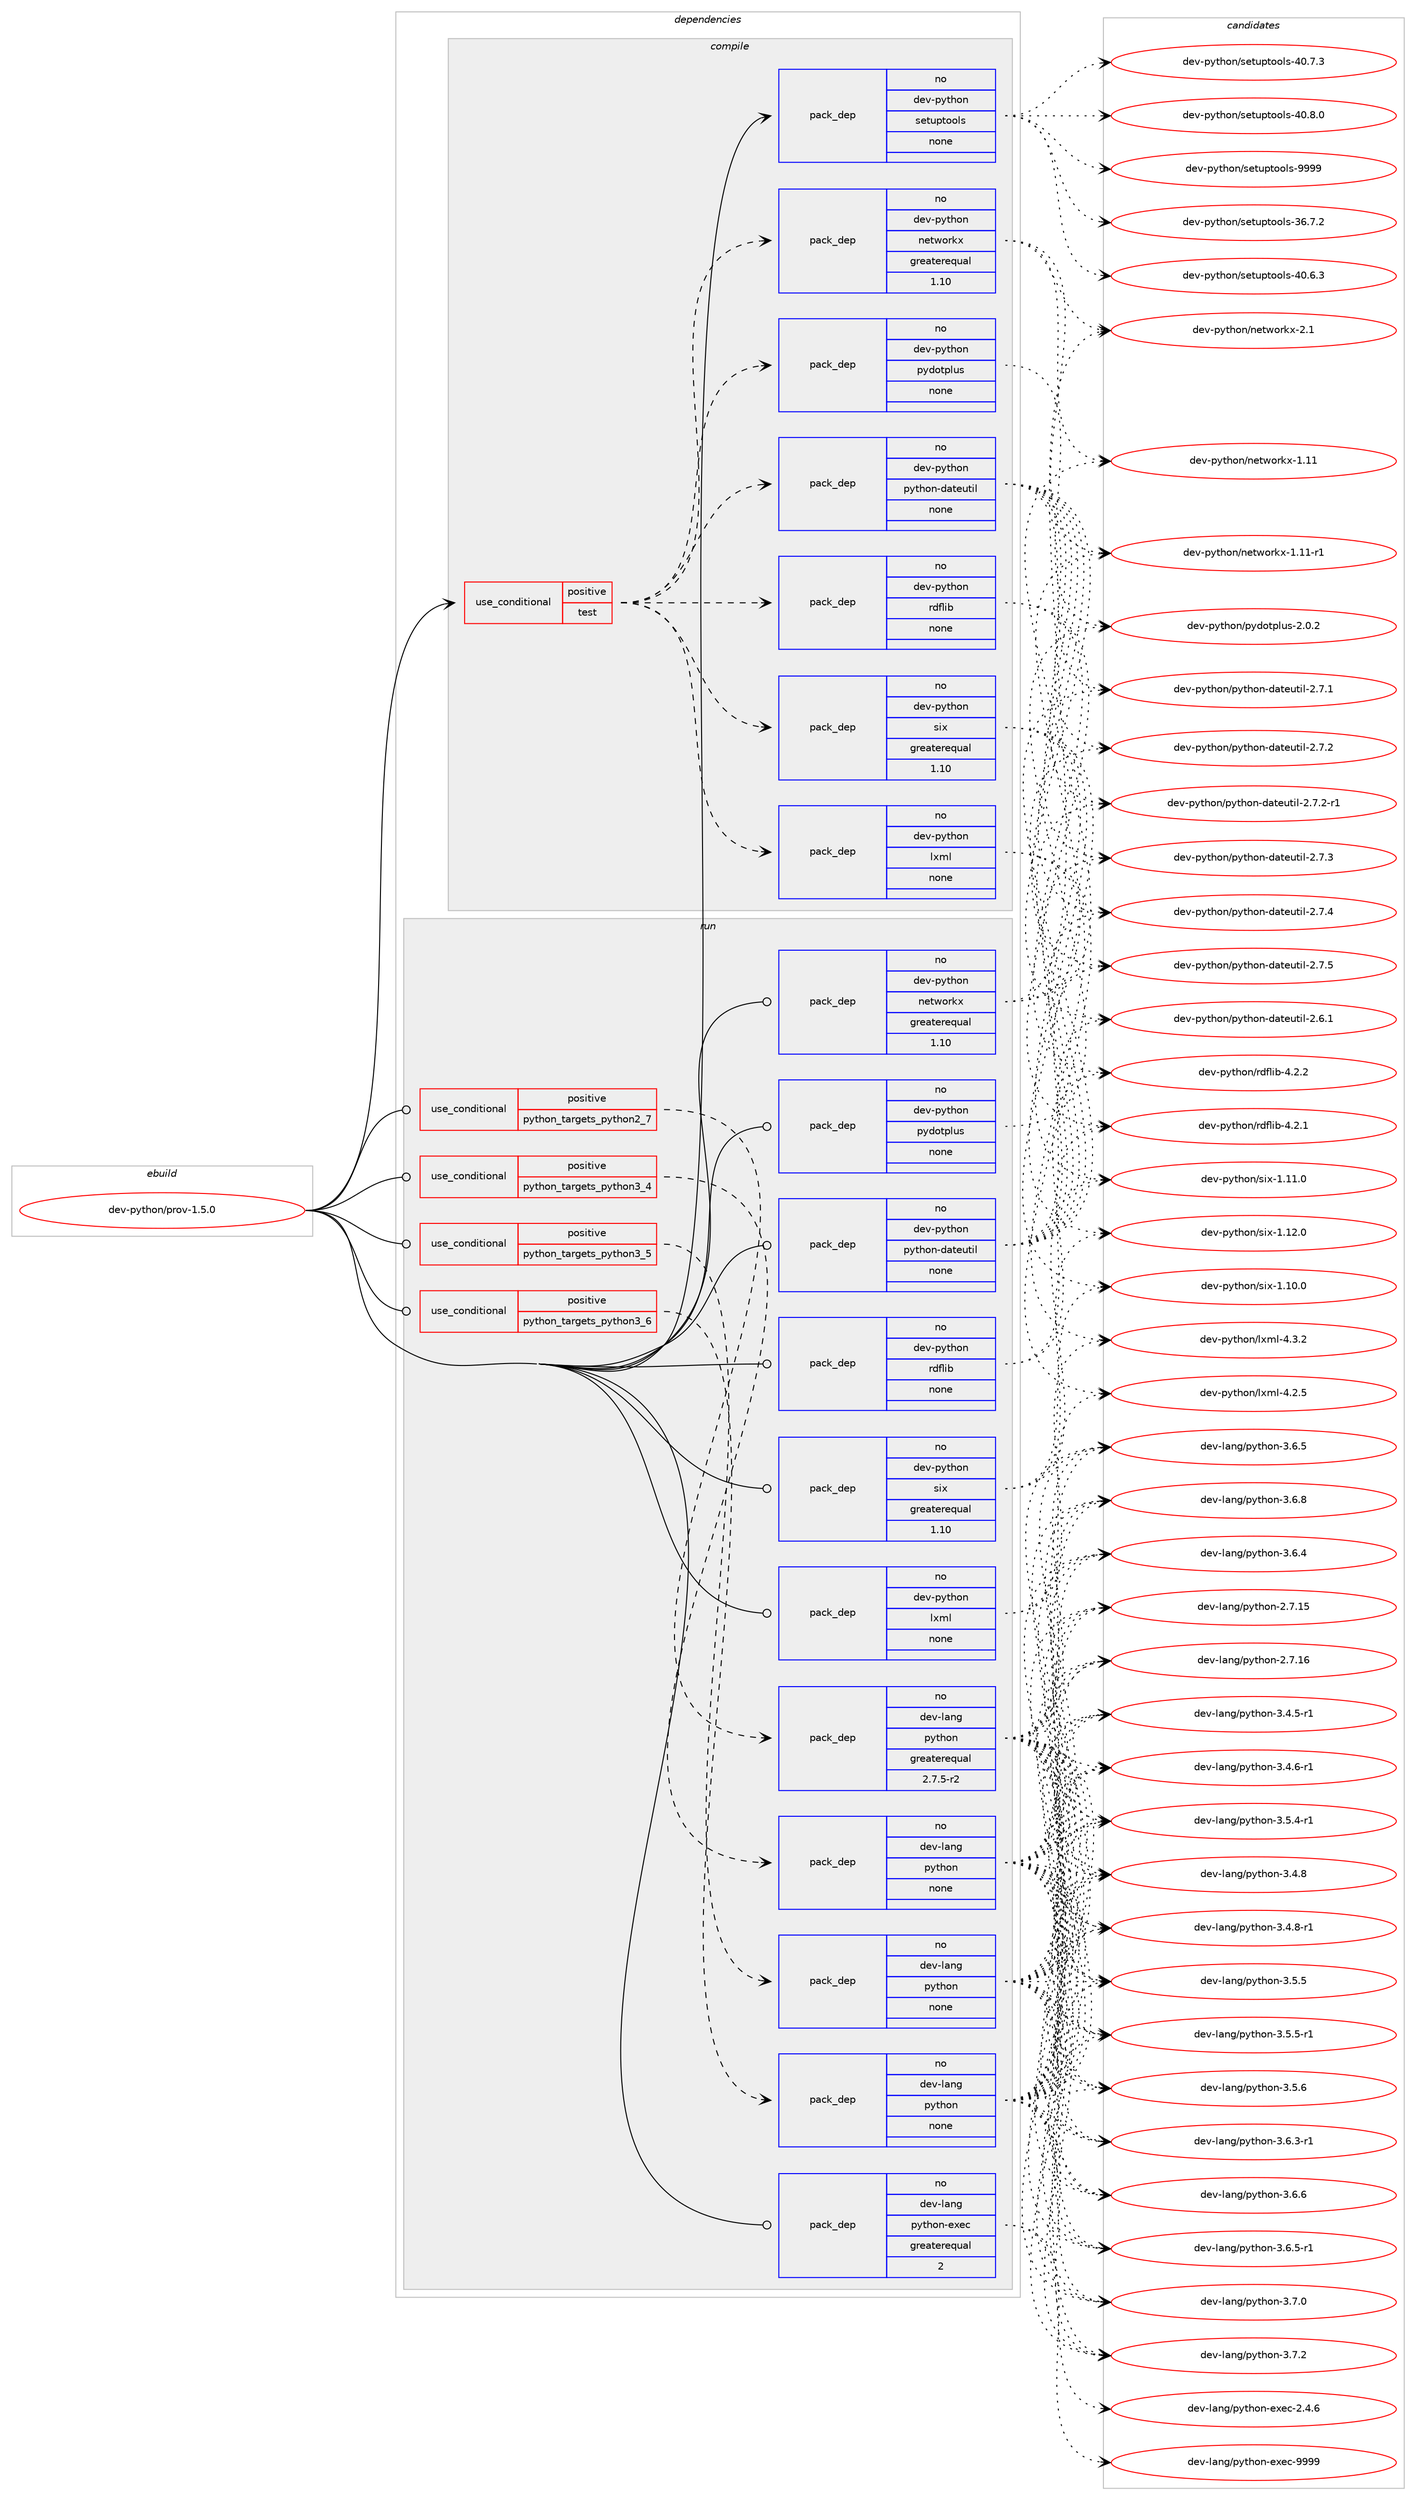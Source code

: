 digraph prolog {

# *************
# Graph options
# *************

newrank=true;
concentrate=true;
compound=true;
graph [rankdir=LR,fontname=Helvetica,fontsize=10,ranksep=1.5];#, ranksep=2.5, nodesep=0.2];
edge  [arrowhead=vee];
node  [fontname=Helvetica,fontsize=10];

# **********
# The ebuild
# **********

subgraph cluster_leftcol {
color=gray;
rank=same;
label=<<i>ebuild</i>>;
id [label="dev-python/prov-1.5.0", color=red, width=4, href="../dev-python/prov-1.5.0.svg"];
}

# ****************
# The dependencies
# ****************

subgraph cluster_midcol {
color=gray;
label=<<i>dependencies</i>>;
subgraph cluster_compile {
fillcolor="#eeeeee";
style=filled;
label=<<i>compile</i>>;
subgraph cond379918 {
dependency1426798 [label=<<TABLE BORDER="0" CELLBORDER="1" CELLSPACING="0" CELLPADDING="4"><TR><TD ROWSPAN="3" CELLPADDING="10">use_conditional</TD></TR><TR><TD>positive</TD></TR><TR><TD>test</TD></TR></TABLE>>, shape=none, color=red];
subgraph pack1023566 {
dependency1426799 [label=<<TABLE BORDER="0" CELLBORDER="1" CELLSPACING="0" CELLPADDING="4" WIDTH="220"><TR><TD ROWSPAN="6" CELLPADDING="30">pack_dep</TD></TR><TR><TD WIDTH="110">no</TD></TR><TR><TD>dev-python</TD></TR><TR><TD>pydotplus</TD></TR><TR><TD>none</TD></TR><TR><TD></TD></TR></TABLE>>, shape=none, color=blue];
}
dependency1426798:e -> dependency1426799:w [weight=20,style="dashed",arrowhead="vee"];
subgraph pack1023567 {
dependency1426800 [label=<<TABLE BORDER="0" CELLBORDER="1" CELLSPACING="0" CELLPADDING="4" WIDTH="220"><TR><TD ROWSPAN="6" CELLPADDING="30">pack_dep</TD></TR><TR><TD WIDTH="110">no</TD></TR><TR><TD>dev-python</TD></TR><TR><TD>python-dateutil</TD></TR><TR><TD>none</TD></TR><TR><TD></TD></TR></TABLE>>, shape=none, color=blue];
}
dependency1426798:e -> dependency1426800:w [weight=20,style="dashed",arrowhead="vee"];
subgraph pack1023568 {
dependency1426801 [label=<<TABLE BORDER="0" CELLBORDER="1" CELLSPACING="0" CELLPADDING="4" WIDTH="220"><TR><TD ROWSPAN="6" CELLPADDING="30">pack_dep</TD></TR><TR><TD WIDTH="110">no</TD></TR><TR><TD>dev-python</TD></TR><TR><TD>lxml</TD></TR><TR><TD>none</TD></TR><TR><TD></TD></TR></TABLE>>, shape=none, color=blue];
}
dependency1426798:e -> dependency1426801:w [weight=20,style="dashed",arrowhead="vee"];
subgraph pack1023569 {
dependency1426802 [label=<<TABLE BORDER="0" CELLBORDER="1" CELLSPACING="0" CELLPADDING="4" WIDTH="220"><TR><TD ROWSPAN="6" CELLPADDING="30">pack_dep</TD></TR><TR><TD WIDTH="110">no</TD></TR><TR><TD>dev-python</TD></TR><TR><TD>networkx</TD></TR><TR><TD>greaterequal</TD></TR><TR><TD>1.10</TD></TR></TABLE>>, shape=none, color=blue];
}
dependency1426798:e -> dependency1426802:w [weight=20,style="dashed",arrowhead="vee"];
subgraph pack1023570 {
dependency1426803 [label=<<TABLE BORDER="0" CELLBORDER="1" CELLSPACING="0" CELLPADDING="4" WIDTH="220"><TR><TD ROWSPAN="6" CELLPADDING="30">pack_dep</TD></TR><TR><TD WIDTH="110">no</TD></TR><TR><TD>dev-python</TD></TR><TR><TD>rdflib</TD></TR><TR><TD>none</TD></TR><TR><TD></TD></TR></TABLE>>, shape=none, color=blue];
}
dependency1426798:e -> dependency1426803:w [weight=20,style="dashed",arrowhead="vee"];
subgraph pack1023571 {
dependency1426804 [label=<<TABLE BORDER="0" CELLBORDER="1" CELLSPACING="0" CELLPADDING="4" WIDTH="220"><TR><TD ROWSPAN="6" CELLPADDING="30">pack_dep</TD></TR><TR><TD WIDTH="110">no</TD></TR><TR><TD>dev-python</TD></TR><TR><TD>six</TD></TR><TR><TD>greaterequal</TD></TR><TR><TD>1.10</TD></TR></TABLE>>, shape=none, color=blue];
}
dependency1426798:e -> dependency1426804:w [weight=20,style="dashed",arrowhead="vee"];
}
id:e -> dependency1426798:w [weight=20,style="solid",arrowhead="vee"];
subgraph pack1023572 {
dependency1426805 [label=<<TABLE BORDER="0" CELLBORDER="1" CELLSPACING="0" CELLPADDING="4" WIDTH="220"><TR><TD ROWSPAN="6" CELLPADDING="30">pack_dep</TD></TR><TR><TD WIDTH="110">no</TD></TR><TR><TD>dev-python</TD></TR><TR><TD>setuptools</TD></TR><TR><TD>none</TD></TR><TR><TD></TD></TR></TABLE>>, shape=none, color=blue];
}
id:e -> dependency1426805:w [weight=20,style="solid",arrowhead="vee"];
}
subgraph cluster_compileandrun {
fillcolor="#eeeeee";
style=filled;
label=<<i>compile and run</i>>;
}
subgraph cluster_run {
fillcolor="#eeeeee";
style=filled;
label=<<i>run</i>>;
subgraph cond379919 {
dependency1426806 [label=<<TABLE BORDER="0" CELLBORDER="1" CELLSPACING="0" CELLPADDING="4"><TR><TD ROWSPAN="3" CELLPADDING="10">use_conditional</TD></TR><TR><TD>positive</TD></TR><TR><TD>python_targets_python2_7</TD></TR></TABLE>>, shape=none, color=red];
subgraph pack1023573 {
dependency1426807 [label=<<TABLE BORDER="0" CELLBORDER="1" CELLSPACING="0" CELLPADDING="4" WIDTH="220"><TR><TD ROWSPAN="6" CELLPADDING="30">pack_dep</TD></TR><TR><TD WIDTH="110">no</TD></TR><TR><TD>dev-lang</TD></TR><TR><TD>python</TD></TR><TR><TD>greaterequal</TD></TR><TR><TD>2.7.5-r2</TD></TR></TABLE>>, shape=none, color=blue];
}
dependency1426806:e -> dependency1426807:w [weight=20,style="dashed",arrowhead="vee"];
}
id:e -> dependency1426806:w [weight=20,style="solid",arrowhead="odot"];
subgraph cond379920 {
dependency1426808 [label=<<TABLE BORDER="0" CELLBORDER="1" CELLSPACING="0" CELLPADDING="4"><TR><TD ROWSPAN="3" CELLPADDING="10">use_conditional</TD></TR><TR><TD>positive</TD></TR><TR><TD>python_targets_python3_4</TD></TR></TABLE>>, shape=none, color=red];
subgraph pack1023574 {
dependency1426809 [label=<<TABLE BORDER="0" CELLBORDER="1" CELLSPACING="0" CELLPADDING="4" WIDTH="220"><TR><TD ROWSPAN="6" CELLPADDING="30">pack_dep</TD></TR><TR><TD WIDTH="110">no</TD></TR><TR><TD>dev-lang</TD></TR><TR><TD>python</TD></TR><TR><TD>none</TD></TR><TR><TD></TD></TR></TABLE>>, shape=none, color=blue];
}
dependency1426808:e -> dependency1426809:w [weight=20,style="dashed",arrowhead="vee"];
}
id:e -> dependency1426808:w [weight=20,style="solid",arrowhead="odot"];
subgraph cond379921 {
dependency1426810 [label=<<TABLE BORDER="0" CELLBORDER="1" CELLSPACING="0" CELLPADDING="4"><TR><TD ROWSPAN="3" CELLPADDING="10">use_conditional</TD></TR><TR><TD>positive</TD></TR><TR><TD>python_targets_python3_5</TD></TR></TABLE>>, shape=none, color=red];
subgraph pack1023575 {
dependency1426811 [label=<<TABLE BORDER="0" CELLBORDER="1" CELLSPACING="0" CELLPADDING="4" WIDTH="220"><TR><TD ROWSPAN="6" CELLPADDING="30">pack_dep</TD></TR><TR><TD WIDTH="110">no</TD></TR><TR><TD>dev-lang</TD></TR><TR><TD>python</TD></TR><TR><TD>none</TD></TR><TR><TD></TD></TR></TABLE>>, shape=none, color=blue];
}
dependency1426810:e -> dependency1426811:w [weight=20,style="dashed",arrowhead="vee"];
}
id:e -> dependency1426810:w [weight=20,style="solid",arrowhead="odot"];
subgraph cond379922 {
dependency1426812 [label=<<TABLE BORDER="0" CELLBORDER="1" CELLSPACING="0" CELLPADDING="4"><TR><TD ROWSPAN="3" CELLPADDING="10">use_conditional</TD></TR><TR><TD>positive</TD></TR><TR><TD>python_targets_python3_6</TD></TR></TABLE>>, shape=none, color=red];
subgraph pack1023576 {
dependency1426813 [label=<<TABLE BORDER="0" CELLBORDER="1" CELLSPACING="0" CELLPADDING="4" WIDTH="220"><TR><TD ROWSPAN="6" CELLPADDING="30">pack_dep</TD></TR><TR><TD WIDTH="110">no</TD></TR><TR><TD>dev-lang</TD></TR><TR><TD>python</TD></TR><TR><TD>none</TD></TR><TR><TD></TD></TR></TABLE>>, shape=none, color=blue];
}
dependency1426812:e -> dependency1426813:w [weight=20,style="dashed",arrowhead="vee"];
}
id:e -> dependency1426812:w [weight=20,style="solid",arrowhead="odot"];
subgraph pack1023577 {
dependency1426814 [label=<<TABLE BORDER="0" CELLBORDER="1" CELLSPACING="0" CELLPADDING="4" WIDTH="220"><TR><TD ROWSPAN="6" CELLPADDING="30">pack_dep</TD></TR><TR><TD WIDTH="110">no</TD></TR><TR><TD>dev-lang</TD></TR><TR><TD>python-exec</TD></TR><TR><TD>greaterequal</TD></TR><TR><TD>2</TD></TR></TABLE>>, shape=none, color=blue];
}
id:e -> dependency1426814:w [weight=20,style="solid",arrowhead="odot"];
subgraph pack1023578 {
dependency1426815 [label=<<TABLE BORDER="0" CELLBORDER="1" CELLSPACING="0" CELLPADDING="4" WIDTH="220"><TR><TD ROWSPAN="6" CELLPADDING="30">pack_dep</TD></TR><TR><TD WIDTH="110">no</TD></TR><TR><TD>dev-python</TD></TR><TR><TD>lxml</TD></TR><TR><TD>none</TD></TR><TR><TD></TD></TR></TABLE>>, shape=none, color=blue];
}
id:e -> dependency1426815:w [weight=20,style="solid",arrowhead="odot"];
subgraph pack1023579 {
dependency1426816 [label=<<TABLE BORDER="0" CELLBORDER="1" CELLSPACING="0" CELLPADDING="4" WIDTH="220"><TR><TD ROWSPAN="6" CELLPADDING="30">pack_dep</TD></TR><TR><TD WIDTH="110">no</TD></TR><TR><TD>dev-python</TD></TR><TR><TD>networkx</TD></TR><TR><TD>greaterequal</TD></TR><TR><TD>1.10</TD></TR></TABLE>>, shape=none, color=blue];
}
id:e -> dependency1426816:w [weight=20,style="solid",arrowhead="odot"];
subgraph pack1023580 {
dependency1426817 [label=<<TABLE BORDER="0" CELLBORDER="1" CELLSPACING="0" CELLPADDING="4" WIDTH="220"><TR><TD ROWSPAN="6" CELLPADDING="30">pack_dep</TD></TR><TR><TD WIDTH="110">no</TD></TR><TR><TD>dev-python</TD></TR><TR><TD>pydotplus</TD></TR><TR><TD>none</TD></TR><TR><TD></TD></TR></TABLE>>, shape=none, color=blue];
}
id:e -> dependency1426817:w [weight=20,style="solid",arrowhead="odot"];
subgraph pack1023581 {
dependency1426818 [label=<<TABLE BORDER="0" CELLBORDER="1" CELLSPACING="0" CELLPADDING="4" WIDTH="220"><TR><TD ROWSPAN="6" CELLPADDING="30">pack_dep</TD></TR><TR><TD WIDTH="110">no</TD></TR><TR><TD>dev-python</TD></TR><TR><TD>python-dateutil</TD></TR><TR><TD>none</TD></TR><TR><TD></TD></TR></TABLE>>, shape=none, color=blue];
}
id:e -> dependency1426818:w [weight=20,style="solid",arrowhead="odot"];
subgraph pack1023582 {
dependency1426819 [label=<<TABLE BORDER="0" CELLBORDER="1" CELLSPACING="0" CELLPADDING="4" WIDTH="220"><TR><TD ROWSPAN="6" CELLPADDING="30">pack_dep</TD></TR><TR><TD WIDTH="110">no</TD></TR><TR><TD>dev-python</TD></TR><TR><TD>rdflib</TD></TR><TR><TD>none</TD></TR><TR><TD></TD></TR></TABLE>>, shape=none, color=blue];
}
id:e -> dependency1426819:w [weight=20,style="solid",arrowhead="odot"];
subgraph pack1023583 {
dependency1426820 [label=<<TABLE BORDER="0" CELLBORDER="1" CELLSPACING="0" CELLPADDING="4" WIDTH="220"><TR><TD ROWSPAN="6" CELLPADDING="30">pack_dep</TD></TR><TR><TD WIDTH="110">no</TD></TR><TR><TD>dev-python</TD></TR><TR><TD>six</TD></TR><TR><TD>greaterequal</TD></TR><TR><TD>1.10</TD></TR></TABLE>>, shape=none, color=blue];
}
id:e -> dependency1426820:w [weight=20,style="solid",arrowhead="odot"];
}
}

# **************
# The candidates
# **************

subgraph cluster_choices {
rank=same;
color=gray;
label=<<i>candidates</i>>;

subgraph choice1023566 {
color=black;
nodesep=1;
choice1001011184511212111610411111047112121100111116112108117115455046484650 [label="dev-python/pydotplus-2.0.2", color=red, width=4,href="../dev-python/pydotplus-2.0.2.svg"];
dependency1426799:e -> choice1001011184511212111610411111047112121100111116112108117115455046484650:w [style=dotted,weight="100"];
}
subgraph choice1023567 {
color=black;
nodesep=1;
choice10010111845112121116104111110471121211161041111104510097116101117116105108455046544649 [label="dev-python/python-dateutil-2.6.1", color=red, width=4,href="../dev-python/python-dateutil-2.6.1.svg"];
choice10010111845112121116104111110471121211161041111104510097116101117116105108455046554649 [label="dev-python/python-dateutil-2.7.1", color=red, width=4,href="../dev-python/python-dateutil-2.7.1.svg"];
choice10010111845112121116104111110471121211161041111104510097116101117116105108455046554650 [label="dev-python/python-dateutil-2.7.2", color=red, width=4,href="../dev-python/python-dateutil-2.7.2.svg"];
choice100101118451121211161041111104711212111610411111045100971161011171161051084550465546504511449 [label="dev-python/python-dateutil-2.7.2-r1", color=red, width=4,href="../dev-python/python-dateutil-2.7.2-r1.svg"];
choice10010111845112121116104111110471121211161041111104510097116101117116105108455046554651 [label="dev-python/python-dateutil-2.7.3", color=red, width=4,href="../dev-python/python-dateutil-2.7.3.svg"];
choice10010111845112121116104111110471121211161041111104510097116101117116105108455046554652 [label="dev-python/python-dateutil-2.7.4", color=red, width=4,href="../dev-python/python-dateutil-2.7.4.svg"];
choice10010111845112121116104111110471121211161041111104510097116101117116105108455046554653 [label="dev-python/python-dateutil-2.7.5", color=red, width=4,href="../dev-python/python-dateutil-2.7.5.svg"];
dependency1426800:e -> choice10010111845112121116104111110471121211161041111104510097116101117116105108455046544649:w [style=dotted,weight="100"];
dependency1426800:e -> choice10010111845112121116104111110471121211161041111104510097116101117116105108455046554649:w [style=dotted,weight="100"];
dependency1426800:e -> choice10010111845112121116104111110471121211161041111104510097116101117116105108455046554650:w [style=dotted,weight="100"];
dependency1426800:e -> choice100101118451121211161041111104711212111610411111045100971161011171161051084550465546504511449:w [style=dotted,weight="100"];
dependency1426800:e -> choice10010111845112121116104111110471121211161041111104510097116101117116105108455046554651:w [style=dotted,weight="100"];
dependency1426800:e -> choice10010111845112121116104111110471121211161041111104510097116101117116105108455046554652:w [style=dotted,weight="100"];
dependency1426800:e -> choice10010111845112121116104111110471121211161041111104510097116101117116105108455046554653:w [style=dotted,weight="100"];
}
subgraph choice1023568 {
color=black;
nodesep=1;
choice1001011184511212111610411111047108120109108455246504653 [label="dev-python/lxml-4.2.5", color=red, width=4,href="../dev-python/lxml-4.2.5.svg"];
choice1001011184511212111610411111047108120109108455246514650 [label="dev-python/lxml-4.3.2", color=red, width=4,href="../dev-python/lxml-4.3.2.svg"];
dependency1426801:e -> choice1001011184511212111610411111047108120109108455246504653:w [style=dotted,weight="100"];
dependency1426801:e -> choice1001011184511212111610411111047108120109108455246514650:w [style=dotted,weight="100"];
}
subgraph choice1023569 {
color=black;
nodesep=1;
choice10010111845112121116104111110471101011161191111141071204549464949 [label="dev-python/networkx-1.11", color=red, width=4,href="../dev-python/networkx-1.11.svg"];
choice100101118451121211161041111104711010111611911111410712045494649494511449 [label="dev-python/networkx-1.11-r1", color=red, width=4,href="../dev-python/networkx-1.11-r1.svg"];
choice100101118451121211161041111104711010111611911111410712045504649 [label="dev-python/networkx-2.1", color=red, width=4,href="../dev-python/networkx-2.1.svg"];
dependency1426802:e -> choice10010111845112121116104111110471101011161191111141071204549464949:w [style=dotted,weight="100"];
dependency1426802:e -> choice100101118451121211161041111104711010111611911111410712045494649494511449:w [style=dotted,weight="100"];
dependency1426802:e -> choice100101118451121211161041111104711010111611911111410712045504649:w [style=dotted,weight="100"];
}
subgraph choice1023570 {
color=black;
nodesep=1;
choice100101118451121211161041111104711410010210810598455246504649 [label="dev-python/rdflib-4.2.1", color=red, width=4,href="../dev-python/rdflib-4.2.1.svg"];
choice100101118451121211161041111104711410010210810598455246504650 [label="dev-python/rdflib-4.2.2", color=red, width=4,href="../dev-python/rdflib-4.2.2.svg"];
dependency1426803:e -> choice100101118451121211161041111104711410010210810598455246504649:w [style=dotted,weight="100"];
dependency1426803:e -> choice100101118451121211161041111104711410010210810598455246504650:w [style=dotted,weight="100"];
}
subgraph choice1023571 {
color=black;
nodesep=1;
choice100101118451121211161041111104711510512045494649484648 [label="dev-python/six-1.10.0", color=red, width=4,href="../dev-python/six-1.10.0.svg"];
choice100101118451121211161041111104711510512045494649494648 [label="dev-python/six-1.11.0", color=red, width=4,href="../dev-python/six-1.11.0.svg"];
choice100101118451121211161041111104711510512045494649504648 [label="dev-python/six-1.12.0", color=red, width=4,href="../dev-python/six-1.12.0.svg"];
dependency1426804:e -> choice100101118451121211161041111104711510512045494649484648:w [style=dotted,weight="100"];
dependency1426804:e -> choice100101118451121211161041111104711510512045494649494648:w [style=dotted,weight="100"];
dependency1426804:e -> choice100101118451121211161041111104711510512045494649504648:w [style=dotted,weight="100"];
}
subgraph choice1023572 {
color=black;
nodesep=1;
choice100101118451121211161041111104711510111611711211611111110811545515446554650 [label="dev-python/setuptools-36.7.2", color=red, width=4,href="../dev-python/setuptools-36.7.2.svg"];
choice100101118451121211161041111104711510111611711211611111110811545524846544651 [label="dev-python/setuptools-40.6.3", color=red, width=4,href="../dev-python/setuptools-40.6.3.svg"];
choice100101118451121211161041111104711510111611711211611111110811545524846554651 [label="dev-python/setuptools-40.7.3", color=red, width=4,href="../dev-python/setuptools-40.7.3.svg"];
choice100101118451121211161041111104711510111611711211611111110811545524846564648 [label="dev-python/setuptools-40.8.0", color=red, width=4,href="../dev-python/setuptools-40.8.0.svg"];
choice10010111845112121116104111110471151011161171121161111111081154557575757 [label="dev-python/setuptools-9999", color=red, width=4,href="../dev-python/setuptools-9999.svg"];
dependency1426805:e -> choice100101118451121211161041111104711510111611711211611111110811545515446554650:w [style=dotted,weight="100"];
dependency1426805:e -> choice100101118451121211161041111104711510111611711211611111110811545524846544651:w [style=dotted,weight="100"];
dependency1426805:e -> choice100101118451121211161041111104711510111611711211611111110811545524846554651:w [style=dotted,weight="100"];
dependency1426805:e -> choice100101118451121211161041111104711510111611711211611111110811545524846564648:w [style=dotted,weight="100"];
dependency1426805:e -> choice10010111845112121116104111110471151011161171121161111111081154557575757:w [style=dotted,weight="100"];
}
subgraph choice1023573 {
color=black;
nodesep=1;
choice10010111845108971101034711212111610411111045504655464953 [label="dev-lang/python-2.7.15", color=red, width=4,href="../dev-lang/python-2.7.15.svg"];
choice10010111845108971101034711212111610411111045504655464954 [label="dev-lang/python-2.7.16", color=red, width=4,href="../dev-lang/python-2.7.16.svg"];
choice1001011184510897110103471121211161041111104551465246534511449 [label="dev-lang/python-3.4.5-r1", color=red, width=4,href="../dev-lang/python-3.4.5-r1.svg"];
choice1001011184510897110103471121211161041111104551465246544511449 [label="dev-lang/python-3.4.6-r1", color=red, width=4,href="../dev-lang/python-3.4.6-r1.svg"];
choice100101118451089711010347112121116104111110455146524656 [label="dev-lang/python-3.4.8", color=red, width=4,href="../dev-lang/python-3.4.8.svg"];
choice1001011184510897110103471121211161041111104551465246564511449 [label="dev-lang/python-3.4.8-r1", color=red, width=4,href="../dev-lang/python-3.4.8-r1.svg"];
choice1001011184510897110103471121211161041111104551465346524511449 [label="dev-lang/python-3.5.4-r1", color=red, width=4,href="../dev-lang/python-3.5.4-r1.svg"];
choice100101118451089711010347112121116104111110455146534653 [label="dev-lang/python-3.5.5", color=red, width=4,href="../dev-lang/python-3.5.5.svg"];
choice1001011184510897110103471121211161041111104551465346534511449 [label="dev-lang/python-3.5.5-r1", color=red, width=4,href="../dev-lang/python-3.5.5-r1.svg"];
choice100101118451089711010347112121116104111110455146534654 [label="dev-lang/python-3.5.6", color=red, width=4,href="../dev-lang/python-3.5.6.svg"];
choice1001011184510897110103471121211161041111104551465446514511449 [label="dev-lang/python-3.6.3-r1", color=red, width=4,href="../dev-lang/python-3.6.3-r1.svg"];
choice100101118451089711010347112121116104111110455146544652 [label="dev-lang/python-3.6.4", color=red, width=4,href="../dev-lang/python-3.6.4.svg"];
choice100101118451089711010347112121116104111110455146544653 [label="dev-lang/python-3.6.5", color=red, width=4,href="../dev-lang/python-3.6.5.svg"];
choice1001011184510897110103471121211161041111104551465446534511449 [label="dev-lang/python-3.6.5-r1", color=red, width=4,href="../dev-lang/python-3.6.5-r1.svg"];
choice100101118451089711010347112121116104111110455146544654 [label="dev-lang/python-3.6.6", color=red, width=4,href="../dev-lang/python-3.6.6.svg"];
choice100101118451089711010347112121116104111110455146544656 [label="dev-lang/python-3.6.8", color=red, width=4,href="../dev-lang/python-3.6.8.svg"];
choice100101118451089711010347112121116104111110455146554648 [label="dev-lang/python-3.7.0", color=red, width=4,href="../dev-lang/python-3.7.0.svg"];
choice100101118451089711010347112121116104111110455146554650 [label="dev-lang/python-3.7.2", color=red, width=4,href="../dev-lang/python-3.7.2.svg"];
dependency1426807:e -> choice10010111845108971101034711212111610411111045504655464953:w [style=dotted,weight="100"];
dependency1426807:e -> choice10010111845108971101034711212111610411111045504655464954:w [style=dotted,weight="100"];
dependency1426807:e -> choice1001011184510897110103471121211161041111104551465246534511449:w [style=dotted,weight="100"];
dependency1426807:e -> choice1001011184510897110103471121211161041111104551465246544511449:w [style=dotted,weight="100"];
dependency1426807:e -> choice100101118451089711010347112121116104111110455146524656:w [style=dotted,weight="100"];
dependency1426807:e -> choice1001011184510897110103471121211161041111104551465246564511449:w [style=dotted,weight="100"];
dependency1426807:e -> choice1001011184510897110103471121211161041111104551465346524511449:w [style=dotted,weight="100"];
dependency1426807:e -> choice100101118451089711010347112121116104111110455146534653:w [style=dotted,weight="100"];
dependency1426807:e -> choice1001011184510897110103471121211161041111104551465346534511449:w [style=dotted,weight="100"];
dependency1426807:e -> choice100101118451089711010347112121116104111110455146534654:w [style=dotted,weight="100"];
dependency1426807:e -> choice1001011184510897110103471121211161041111104551465446514511449:w [style=dotted,weight="100"];
dependency1426807:e -> choice100101118451089711010347112121116104111110455146544652:w [style=dotted,weight="100"];
dependency1426807:e -> choice100101118451089711010347112121116104111110455146544653:w [style=dotted,weight="100"];
dependency1426807:e -> choice1001011184510897110103471121211161041111104551465446534511449:w [style=dotted,weight="100"];
dependency1426807:e -> choice100101118451089711010347112121116104111110455146544654:w [style=dotted,weight="100"];
dependency1426807:e -> choice100101118451089711010347112121116104111110455146544656:w [style=dotted,weight="100"];
dependency1426807:e -> choice100101118451089711010347112121116104111110455146554648:w [style=dotted,weight="100"];
dependency1426807:e -> choice100101118451089711010347112121116104111110455146554650:w [style=dotted,weight="100"];
}
subgraph choice1023574 {
color=black;
nodesep=1;
choice10010111845108971101034711212111610411111045504655464953 [label="dev-lang/python-2.7.15", color=red, width=4,href="../dev-lang/python-2.7.15.svg"];
choice10010111845108971101034711212111610411111045504655464954 [label="dev-lang/python-2.7.16", color=red, width=4,href="../dev-lang/python-2.7.16.svg"];
choice1001011184510897110103471121211161041111104551465246534511449 [label="dev-lang/python-3.4.5-r1", color=red, width=4,href="../dev-lang/python-3.4.5-r1.svg"];
choice1001011184510897110103471121211161041111104551465246544511449 [label="dev-lang/python-3.4.6-r1", color=red, width=4,href="../dev-lang/python-3.4.6-r1.svg"];
choice100101118451089711010347112121116104111110455146524656 [label="dev-lang/python-3.4.8", color=red, width=4,href="../dev-lang/python-3.4.8.svg"];
choice1001011184510897110103471121211161041111104551465246564511449 [label="dev-lang/python-3.4.8-r1", color=red, width=4,href="../dev-lang/python-3.4.8-r1.svg"];
choice1001011184510897110103471121211161041111104551465346524511449 [label="dev-lang/python-3.5.4-r1", color=red, width=4,href="../dev-lang/python-3.5.4-r1.svg"];
choice100101118451089711010347112121116104111110455146534653 [label="dev-lang/python-3.5.5", color=red, width=4,href="../dev-lang/python-3.5.5.svg"];
choice1001011184510897110103471121211161041111104551465346534511449 [label="dev-lang/python-3.5.5-r1", color=red, width=4,href="../dev-lang/python-3.5.5-r1.svg"];
choice100101118451089711010347112121116104111110455146534654 [label="dev-lang/python-3.5.6", color=red, width=4,href="../dev-lang/python-3.5.6.svg"];
choice1001011184510897110103471121211161041111104551465446514511449 [label="dev-lang/python-3.6.3-r1", color=red, width=4,href="../dev-lang/python-3.6.3-r1.svg"];
choice100101118451089711010347112121116104111110455146544652 [label="dev-lang/python-3.6.4", color=red, width=4,href="../dev-lang/python-3.6.4.svg"];
choice100101118451089711010347112121116104111110455146544653 [label="dev-lang/python-3.6.5", color=red, width=4,href="../dev-lang/python-3.6.5.svg"];
choice1001011184510897110103471121211161041111104551465446534511449 [label="dev-lang/python-3.6.5-r1", color=red, width=4,href="../dev-lang/python-3.6.5-r1.svg"];
choice100101118451089711010347112121116104111110455146544654 [label="dev-lang/python-3.6.6", color=red, width=4,href="../dev-lang/python-3.6.6.svg"];
choice100101118451089711010347112121116104111110455146544656 [label="dev-lang/python-3.6.8", color=red, width=4,href="../dev-lang/python-3.6.8.svg"];
choice100101118451089711010347112121116104111110455146554648 [label="dev-lang/python-3.7.0", color=red, width=4,href="../dev-lang/python-3.7.0.svg"];
choice100101118451089711010347112121116104111110455146554650 [label="dev-lang/python-3.7.2", color=red, width=4,href="../dev-lang/python-3.7.2.svg"];
dependency1426809:e -> choice10010111845108971101034711212111610411111045504655464953:w [style=dotted,weight="100"];
dependency1426809:e -> choice10010111845108971101034711212111610411111045504655464954:w [style=dotted,weight="100"];
dependency1426809:e -> choice1001011184510897110103471121211161041111104551465246534511449:w [style=dotted,weight="100"];
dependency1426809:e -> choice1001011184510897110103471121211161041111104551465246544511449:w [style=dotted,weight="100"];
dependency1426809:e -> choice100101118451089711010347112121116104111110455146524656:w [style=dotted,weight="100"];
dependency1426809:e -> choice1001011184510897110103471121211161041111104551465246564511449:w [style=dotted,weight="100"];
dependency1426809:e -> choice1001011184510897110103471121211161041111104551465346524511449:w [style=dotted,weight="100"];
dependency1426809:e -> choice100101118451089711010347112121116104111110455146534653:w [style=dotted,weight="100"];
dependency1426809:e -> choice1001011184510897110103471121211161041111104551465346534511449:w [style=dotted,weight="100"];
dependency1426809:e -> choice100101118451089711010347112121116104111110455146534654:w [style=dotted,weight="100"];
dependency1426809:e -> choice1001011184510897110103471121211161041111104551465446514511449:w [style=dotted,weight="100"];
dependency1426809:e -> choice100101118451089711010347112121116104111110455146544652:w [style=dotted,weight="100"];
dependency1426809:e -> choice100101118451089711010347112121116104111110455146544653:w [style=dotted,weight="100"];
dependency1426809:e -> choice1001011184510897110103471121211161041111104551465446534511449:w [style=dotted,weight="100"];
dependency1426809:e -> choice100101118451089711010347112121116104111110455146544654:w [style=dotted,weight="100"];
dependency1426809:e -> choice100101118451089711010347112121116104111110455146544656:w [style=dotted,weight="100"];
dependency1426809:e -> choice100101118451089711010347112121116104111110455146554648:w [style=dotted,weight="100"];
dependency1426809:e -> choice100101118451089711010347112121116104111110455146554650:w [style=dotted,weight="100"];
}
subgraph choice1023575 {
color=black;
nodesep=1;
choice10010111845108971101034711212111610411111045504655464953 [label="dev-lang/python-2.7.15", color=red, width=4,href="../dev-lang/python-2.7.15.svg"];
choice10010111845108971101034711212111610411111045504655464954 [label="dev-lang/python-2.7.16", color=red, width=4,href="../dev-lang/python-2.7.16.svg"];
choice1001011184510897110103471121211161041111104551465246534511449 [label="dev-lang/python-3.4.5-r1", color=red, width=4,href="../dev-lang/python-3.4.5-r1.svg"];
choice1001011184510897110103471121211161041111104551465246544511449 [label="dev-lang/python-3.4.6-r1", color=red, width=4,href="../dev-lang/python-3.4.6-r1.svg"];
choice100101118451089711010347112121116104111110455146524656 [label="dev-lang/python-3.4.8", color=red, width=4,href="../dev-lang/python-3.4.8.svg"];
choice1001011184510897110103471121211161041111104551465246564511449 [label="dev-lang/python-3.4.8-r1", color=red, width=4,href="../dev-lang/python-3.4.8-r1.svg"];
choice1001011184510897110103471121211161041111104551465346524511449 [label="dev-lang/python-3.5.4-r1", color=red, width=4,href="../dev-lang/python-3.5.4-r1.svg"];
choice100101118451089711010347112121116104111110455146534653 [label="dev-lang/python-3.5.5", color=red, width=4,href="../dev-lang/python-3.5.5.svg"];
choice1001011184510897110103471121211161041111104551465346534511449 [label="dev-lang/python-3.5.5-r1", color=red, width=4,href="../dev-lang/python-3.5.5-r1.svg"];
choice100101118451089711010347112121116104111110455146534654 [label="dev-lang/python-3.5.6", color=red, width=4,href="../dev-lang/python-3.5.6.svg"];
choice1001011184510897110103471121211161041111104551465446514511449 [label="dev-lang/python-3.6.3-r1", color=red, width=4,href="../dev-lang/python-3.6.3-r1.svg"];
choice100101118451089711010347112121116104111110455146544652 [label="dev-lang/python-3.6.4", color=red, width=4,href="../dev-lang/python-3.6.4.svg"];
choice100101118451089711010347112121116104111110455146544653 [label="dev-lang/python-3.6.5", color=red, width=4,href="../dev-lang/python-3.6.5.svg"];
choice1001011184510897110103471121211161041111104551465446534511449 [label="dev-lang/python-3.6.5-r1", color=red, width=4,href="../dev-lang/python-3.6.5-r1.svg"];
choice100101118451089711010347112121116104111110455146544654 [label="dev-lang/python-3.6.6", color=red, width=4,href="../dev-lang/python-3.6.6.svg"];
choice100101118451089711010347112121116104111110455146544656 [label="dev-lang/python-3.6.8", color=red, width=4,href="../dev-lang/python-3.6.8.svg"];
choice100101118451089711010347112121116104111110455146554648 [label="dev-lang/python-3.7.0", color=red, width=4,href="../dev-lang/python-3.7.0.svg"];
choice100101118451089711010347112121116104111110455146554650 [label="dev-lang/python-3.7.2", color=red, width=4,href="../dev-lang/python-3.7.2.svg"];
dependency1426811:e -> choice10010111845108971101034711212111610411111045504655464953:w [style=dotted,weight="100"];
dependency1426811:e -> choice10010111845108971101034711212111610411111045504655464954:w [style=dotted,weight="100"];
dependency1426811:e -> choice1001011184510897110103471121211161041111104551465246534511449:w [style=dotted,weight="100"];
dependency1426811:e -> choice1001011184510897110103471121211161041111104551465246544511449:w [style=dotted,weight="100"];
dependency1426811:e -> choice100101118451089711010347112121116104111110455146524656:w [style=dotted,weight="100"];
dependency1426811:e -> choice1001011184510897110103471121211161041111104551465246564511449:w [style=dotted,weight="100"];
dependency1426811:e -> choice1001011184510897110103471121211161041111104551465346524511449:w [style=dotted,weight="100"];
dependency1426811:e -> choice100101118451089711010347112121116104111110455146534653:w [style=dotted,weight="100"];
dependency1426811:e -> choice1001011184510897110103471121211161041111104551465346534511449:w [style=dotted,weight="100"];
dependency1426811:e -> choice100101118451089711010347112121116104111110455146534654:w [style=dotted,weight="100"];
dependency1426811:e -> choice1001011184510897110103471121211161041111104551465446514511449:w [style=dotted,weight="100"];
dependency1426811:e -> choice100101118451089711010347112121116104111110455146544652:w [style=dotted,weight="100"];
dependency1426811:e -> choice100101118451089711010347112121116104111110455146544653:w [style=dotted,weight="100"];
dependency1426811:e -> choice1001011184510897110103471121211161041111104551465446534511449:w [style=dotted,weight="100"];
dependency1426811:e -> choice100101118451089711010347112121116104111110455146544654:w [style=dotted,weight="100"];
dependency1426811:e -> choice100101118451089711010347112121116104111110455146544656:w [style=dotted,weight="100"];
dependency1426811:e -> choice100101118451089711010347112121116104111110455146554648:w [style=dotted,weight="100"];
dependency1426811:e -> choice100101118451089711010347112121116104111110455146554650:w [style=dotted,weight="100"];
}
subgraph choice1023576 {
color=black;
nodesep=1;
choice10010111845108971101034711212111610411111045504655464953 [label="dev-lang/python-2.7.15", color=red, width=4,href="../dev-lang/python-2.7.15.svg"];
choice10010111845108971101034711212111610411111045504655464954 [label="dev-lang/python-2.7.16", color=red, width=4,href="../dev-lang/python-2.7.16.svg"];
choice1001011184510897110103471121211161041111104551465246534511449 [label="dev-lang/python-3.4.5-r1", color=red, width=4,href="../dev-lang/python-3.4.5-r1.svg"];
choice1001011184510897110103471121211161041111104551465246544511449 [label="dev-lang/python-3.4.6-r1", color=red, width=4,href="../dev-lang/python-3.4.6-r1.svg"];
choice100101118451089711010347112121116104111110455146524656 [label="dev-lang/python-3.4.8", color=red, width=4,href="../dev-lang/python-3.4.8.svg"];
choice1001011184510897110103471121211161041111104551465246564511449 [label="dev-lang/python-3.4.8-r1", color=red, width=4,href="../dev-lang/python-3.4.8-r1.svg"];
choice1001011184510897110103471121211161041111104551465346524511449 [label="dev-lang/python-3.5.4-r1", color=red, width=4,href="../dev-lang/python-3.5.4-r1.svg"];
choice100101118451089711010347112121116104111110455146534653 [label="dev-lang/python-3.5.5", color=red, width=4,href="../dev-lang/python-3.5.5.svg"];
choice1001011184510897110103471121211161041111104551465346534511449 [label="dev-lang/python-3.5.5-r1", color=red, width=4,href="../dev-lang/python-3.5.5-r1.svg"];
choice100101118451089711010347112121116104111110455146534654 [label="dev-lang/python-3.5.6", color=red, width=4,href="../dev-lang/python-3.5.6.svg"];
choice1001011184510897110103471121211161041111104551465446514511449 [label="dev-lang/python-3.6.3-r1", color=red, width=4,href="../dev-lang/python-3.6.3-r1.svg"];
choice100101118451089711010347112121116104111110455146544652 [label="dev-lang/python-3.6.4", color=red, width=4,href="../dev-lang/python-3.6.4.svg"];
choice100101118451089711010347112121116104111110455146544653 [label="dev-lang/python-3.6.5", color=red, width=4,href="../dev-lang/python-3.6.5.svg"];
choice1001011184510897110103471121211161041111104551465446534511449 [label="dev-lang/python-3.6.5-r1", color=red, width=4,href="../dev-lang/python-3.6.5-r1.svg"];
choice100101118451089711010347112121116104111110455146544654 [label="dev-lang/python-3.6.6", color=red, width=4,href="../dev-lang/python-3.6.6.svg"];
choice100101118451089711010347112121116104111110455146544656 [label="dev-lang/python-3.6.8", color=red, width=4,href="../dev-lang/python-3.6.8.svg"];
choice100101118451089711010347112121116104111110455146554648 [label="dev-lang/python-3.7.0", color=red, width=4,href="../dev-lang/python-3.7.0.svg"];
choice100101118451089711010347112121116104111110455146554650 [label="dev-lang/python-3.7.2", color=red, width=4,href="../dev-lang/python-3.7.2.svg"];
dependency1426813:e -> choice10010111845108971101034711212111610411111045504655464953:w [style=dotted,weight="100"];
dependency1426813:e -> choice10010111845108971101034711212111610411111045504655464954:w [style=dotted,weight="100"];
dependency1426813:e -> choice1001011184510897110103471121211161041111104551465246534511449:w [style=dotted,weight="100"];
dependency1426813:e -> choice1001011184510897110103471121211161041111104551465246544511449:w [style=dotted,weight="100"];
dependency1426813:e -> choice100101118451089711010347112121116104111110455146524656:w [style=dotted,weight="100"];
dependency1426813:e -> choice1001011184510897110103471121211161041111104551465246564511449:w [style=dotted,weight="100"];
dependency1426813:e -> choice1001011184510897110103471121211161041111104551465346524511449:w [style=dotted,weight="100"];
dependency1426813:e -> choice100101118451089711010347112121116104111110455146534653:w [style=dotted,weight="100"];
dependency1426813:e -> choice1001011184510897110103471121211161041111104551465346534511449:w [style=dotted,weight="100"];
dependency1426813:e -> choice100101118451089711010347112121116104111110455146534654:w [style=dotted,weight="100"];
dependency1426813:e -> choice1001011184510897110103471121211161041111104551465446514511449:w [style=dotted,weight="100"];
dependency1426813:e -> choice100101118451089711010347112121116104111110455146544652:w [style=dotted,weight="100"];
dependency1426813:e -> choice100101118451089711010347112121116104111110455146544653:w [style=dotted,weight="100"];
dependency1426813:e -> choice1001011184510897110103471121211161041111104551465446534511449:w [style=dotted,weight="100"];
dependency1426813:e -> choice100101118451089711010347112121116104111110455146544654:w [style=dotted,weight="100"];
dependency1426813:e -> choice100101118451089711010347112121116104111110455146544656:w [style=dotted,weight="100"];
dependency1426813:e -> choice100101118451089711010347112121116104111110455146554648:w [style=dotted,weight="100"];
dependency1426813:e -> choice100101118451089711010347112121116104111110455146554650:w [style=dotted,weight="100"];
}
subgraph choice1023577 {
color=black;
nodesep=1;
choice1001011184510897110103471121211161041111104510112010199455046524654 [label="dev-lang/python-exec-2.4.6", color=red, width=4,href="../dev-lang/python-exec-2.4.6.svg"];
choice10010111845108971101034711212111610411111045101120101994557575757 [label="dev-lang/python-exec-9999", color=red, width=4,href="../dev-lang/python-exec-9999.svg"];
dependency1426814:e -> choice1001011184510897110103471121211161041111104510112010199455046524654:w [style=dotted,weight="100"];
dependency1426814:e -> choice10010111845108971101034711212111610411111045101120101994557575757:w [style=dotted,weight="100"];
}
subgraph choice1023578 {
color=black;
nodesep=1;
choice1001011184511212111610411111047108120109108455246504653 [label="dev-python/lxml-4.2.5", color=red, width=4,href="../dev-python/lxml-4.2.5.svg"];
choice1001011184511212111610411111047108120109108455246514650 [label="dev-python/lxml-4.3.2", color=red, width=4,href="../dev-python/lxml-4.3.2.svg"];
dependency1426815:e -> choice1001011184511212111610411111047108120109108455246504653:w [style=dotted,weight="100"];
dependency1426815:e -> choice1001011184511212111610411111047108120109108455246514650:w [style=dotted,weight="100"];
}
subgraph choice1023579 {
color=black;
nodesep=1;
choice10010111845112121116104111110471101011161191111141071204549464949 [label="dev-python/networkx-1.11", color=red, width=4,href="../dev-python/networkx-1.11.svg"];
choice100101118451121211161041111104711010111611911111410712045494649494511449 [label="dev-python/networkx-1.11-r1", color=red, width=4,href="../dev-python/networkx-1.11-r1.svg"];
choice100101118451121211161041111104711010111611911111410712045504649 [label="dev-python/networkx-2.1", color=red, width=4,href="../dev-python/networkx-2.1.svg"];
dependency1426816:e -> choice10010111845112121116104111110471101011161191111141071204549464949:w [style=dotted,weight="100"];
dependency1426816:e -> choice100101118451121211161041111104711010111611911111410712045494649494511449:w [style=dotted,weight="100"];
dependency1426816:e -> choice100101118451121211161041111104711010111611911111410712045504649:w [style=dotted,weight="100"];
}
subgraph choice1023580 {
color=black;
nodesep=1;
choice1001011184511212111610411111047112121100111116112108117115455046484650 [label="dev-python/pydotplus-2.0.2", color=red, width=4,href="../dev-python/pydotplus-2.0.2.svg"];
dependency1426817:e -> choice1001011184511212111610411111047112121100111116112108117115455046484650:w [style=dotted,weight="100"];
}
subgraph choice1023581 {
color=black;
nodesep=1;
choice10010111845112121116104111110471121211161041111104510097116101117116105108455046544649 [label="dev-python/python-dateutil-2.6.1", color=red, width=4,href="../dev-python/python-dateutil-2.6.1.svg"];
choice10010111845112121116104111110471121211161041111104510097116101117116105108455046554649 [label="dev-python/python-dateutil-2.7.1", color=red, width=4,href="../dev-python/python-dateutil-2.7.1.svg"];
choice10010111845112121116104111110471121211161041111104510097116101117116105108455046554650 [label="dev-python/python-dateutil-2.7.2", color=red, width=4,href="../dev-python/python-dateutil-2.7.2.svg"];
choice100101118451121211161041111104711212111610411111045100971161011171161051084550465546504511449 [label="dev-python/python-dateutil-2.7.2-r1", color=red, width=4,href="../dev-python/python-dateutil-2.7.2-r1.svg"];
choice10010111845112121116104111110471121211161041111104510097116101117116105108455046554651 [label="dev-python/python-dateutil-2.7.3", color=red, width=4,href="../dev-python/python-dateutil-2.7.3.svg"];
choice10010111845112121116104111110471121211161041111104510097116101117116105108455046554652 [label="dev-python/python-dateutil-2.7.4", color=red, width=4,href="../dev-python/python-dateutil-2.7.4.svg"];
choice10010111845112121116104111110471121211161041111104510097116101117116105108455046554653 [label="dev-python/python-dateutil-2.7.5", color=red, width=4,href="../dev-python/python-dateutil-2.7.5.svg"];
dependency1426818:e -> choice10010111845112121116104111110471121211161041111104510097116101117116105108455046544649:w [style=dotted,weight="100"];
dependency1426818:e -> choice10010111845112121116104111110471121211161041111104510097116101117116105108455046554649:w [style=dotted,weight="100"];
dependency1426818:e -> choice10010111845112121116104111110471121211161041111104510097116101117116105108455046554650:w [style=dotted,weight="100"];
dependency1426818:e -> choice100101118451121211161041111104711212111610411111045100971161011171161051084550465546504511449:w [style=dotted,weight="100"];
dependency1426818:e -> choice10010111845112121116104111110471121211161041111104510097116101117116105108455046554651:w [style=dotted,weight="100"];
dependency1426818:e -> choice10010111845112121116104111110471121211161041111104510097116101117116105108455046554652:w [style=dotted,weight="100"];
dependency1426818:e -> choice10010111845112121116104111110471121211161041111104510097116101117116105108455046554653:w [style=dotted,weight="100"];
}
subgraph choice1023582 {
color=black;
nodesep=1;
choice100101118451121211161041111104711410010210810598455246504649 [label="dev-python/rdflib-4.2.1", color=red, width=4,href="../dev-python/rdflib-4.2.1.svg"];
choice100101118451121211161041111104711410010210810598455246504650 [label="dev-python/rdflib-4.2.2", color=red, width=4,href="../dev-python/rdflib-4.2.2.svg"];
dependency1426819:e -> choice100101118451121211161041111104711410010210810598455246504649:w [style=dotted,weight="100"];
dependency1426819:e -> choice100101118451121211161041111104711410010210810598455246504650:w [style=dotted,weight="100"];
}
subgraph choice1023583 {
color=black;
nodesep=1;
choice100101118451121211161041111104711510512045494649484648 [label="dev-python/six-1.10.0", color=red, width=4,href="../dev-python/six-1.10.0.svg"];
choice100101118451121211161041111104711510512045494649494648 [label="dev-python/six-1.11.0", color=red, width=4,href="../dev-python/six-1.11.0.svg"];
choice100101118451121211161041111104711510512045494649504648 [label="dev-python/six-1.12.0", color=red, width=4,href="../dev-python/six-1.12.0.svg"];
dependency1426820:e -> choice100101118451121211161041111104711510512045494649484648:w [style=dotted,weight="100"];
dependency1426820:e -> choice100101118451121211161041111104711510512045494649494648:w [style=dotted,weight="100"];
dependency1426820:e -> choice100101118451121211161041111104711510512045494649504648:w [style=dotted,weight="100"];
}
}

}
